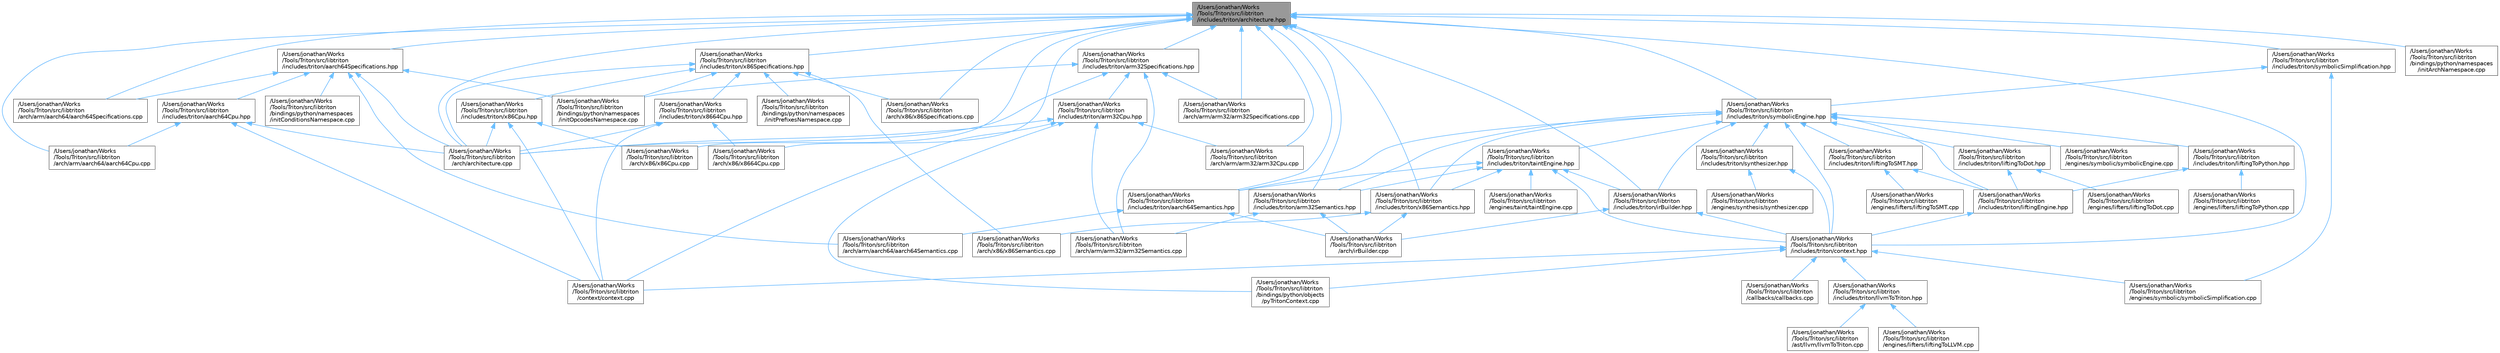 digraph "/Users/jonathan/Works/Tools/Triton/src/libtriton/includes/triton/architecture.hpp"
{
 // LATEX_PDF_SIZE
  bgcolor="transparent";
  edge [fontname=Helvetica,fontsize=10,labelfontname=Helvetica,labelfontsize=10];
  node [fontname=Helvetica,fontsize=10,shape=box,height=0.2,width=0.4];
  Node1 [label="/Users/jonathan/Works\l/Tools/Triton/src/libtriton\l/includes/triton/architecture.hpp",height=0.2,width=0.4,color="gray40", fillcolor="grey60", style="filled", fontcolor="black",tooltip=" "];
  Node1 -> Node2 [dir="back",color="steelblue1",style="solid"];
  Node2 [label="/Users/jonathan/Works\l/Tools/Triton/src/libtriton\l/arch/architecture.cpp",height=0.2,width=0.4,color="grey40", fillcolor="white", style="filled",URL="$architecture_8cpp.html",tooltip=" "];
  Node1 -> Node3 [dir="back",color="steelblue1",style="solid"];
  Node3 [label="/Users/jonathan/Works\l/Tools/Triton/src/libtriton\l/arch/arm/aarch64/aarch64Cpu.cpp",height=0.2,width=0.4,color="grey40", fillcolor="white", style="filled",URL="$aarch64Cpu_8cpp.html",tooltip=" "];
  Node1 -> Node4 [dir="back",color="steelblue1",style="solid"];
  Node4 [label="/Users/jonathan/Works\l/Tools/Triton/src/libtriton\l/arch/arm/aarch64/aarch64Specifications.cpp",height=0.2,width=0.4,color="grey40", fillcolor="white", style="filled",URL="$aarch64Specifications_8cpp.html",tooltip=" "];
  Node1 -> Node5 [dir="back",color="steelblue1",style="solid"];
  Node5 [label="/Users/jonathan/Works\l/Tools/Triton/src/libtriton\l/arch/arm/arm32/arm32Cpu.cpp",height=0.2,width=0.4,color="grey40", fillcolor="white", style="filled",URL="$arm32Cpu_8cpp.html",tooltip=" "];
  Node1 -> Node6 [dir="back",color="steelblue1",style="solid"];
  Node6 [label="/Users/jonathan/Works\l/Tools/Triton/src/libtriton\l/arch/arm/arm32/arm32Specifications.cpp",height=0.2,width=0.4,color="grey40", fillcolor="white", style="filled",URL="$arm32Specifications_8cpp.html",tooltip=" "];
  Node1 -> Node7 [dir="back",color="steelblue1",style="solid"];
  Node7 [label="/Users/jonathan/Works\l/Tools/Triton/src/libtriton\l/arch/x86/x8664Cpu.cpp",height=0.2,width=0.4,color="grey40", fillcolor="white", style="filled",URL="$x8664Cpu_8cpp.html",tooltip=" "];
  Node1 -> Node8 [dir="back",color="steelblue1",style="solid"];
  Node8 [label="/Users/jonathan/Works\l/Tools/Triton/src/libtriton\l/arch/x86/x86Cpu.cpp",height=0.2,width=0.4,color="grey40", fillcolor="white", style="filled",URL="$x86Cpu_8cpp.html",tooltip=" "];
  Node1 -> Node9 [dir="back",color="steelblue1",style="solid"];
  Node9 [label="/Users/jonathan/Works\l/Tools/Triton/src/libtriton\l/arch/x86/x86Specifications.cpp",height=0.2,width=0.4,color="grey40", fillcolor="white", style="filled",URL="$x86Specifications_8cpp.html",tooltip=" "];
  Node1 -> Node10 [dir="back",color="steelblue1",style="solid"];
  Node10 [label="/Users/jonathan/Works\l/Tools/Triton/src/libtriton\l/bindings/python/namespaces\l/initArchNamespace.cpp",height=0.2,width=0.4,color="grey40", fillcolor="white", style="filled",URL="$initArchNamespace_8cpp.html",tooltip=" "];
  Node1 -> Node11 [dir="back",color="steelblue1",style="solid"];
  Node11 [label="/Users/jonathan/Works\l/Tools/Triton/src/libtriton\l/includes/triton/aarch64Semantics.hpp",height=0.2,width=0.4,color="grey40", fillcolor="white", style="filled",URL="$aarch64Semantics_8hpp.html",tooltip=" "];
  Node11 -> Node12 [dir="back",color="steelblue1",style="solid"];
  Node12 [label="/Users/jonathan/Works\l/Tools/Triton/src/libtriton\l/arch/arm/aarch64/aarch64Semantics.cpp",height=0.2,width=0.4,color="grey40", fillcolor="white", style="filled",URL="$aarch64Semantics_8cpp.html",tooltip=" "];
  Node11 -> Node13 [dir="back",color="steelblue1",style="solid"];
  Node13 [label="/Users/jonathan/Works\l/Tools/Triton/src/libtriton\l/arch/irBuilder.cpp",height=0.2,width=0.4,color="grey40", fillcolor="white", style="filled",URL="$irBuilder_8cpp.html",tooltip=" "];
  Node1 -> Node14 [dir="back",color="steelblue1",style="solid"];
  Node14 [label="/Users/jonathan/Works\l/Tools/Triton/src/libtriton\l/includes/triton/aarch64Specifications.hpp",height=0.2,width=0.4,color="grey40", fillcolor="white", style="filled",URL="$aarch64Specifications_8hpp.html",tooltip=" "];
  Node14 -> Node2 [dir="back",color="steelblue1",style="solid"];
  Node14 -> Node12 [dir="back",color="steelblue1",style="solid"];
  Node14 -> Node4 [dir="back",color="steelblue1",style="solid"];
  Node14 -> Node15 [dir="back",color="steelblue1",style="solid"];
  Node15 [label="/Users/jonathan/Works\l/Tools/Triton/src/libtriton\l/bindings/python/namespaces\l/initConditionsNamespace.cpp",height=0.2,width=0.4,color="grey40", fillcolor="white", style="filled",URL="$initConditionsNamespace_8cpp.html",tooltip=" "];
  Node14 -> Node16 [dir="back",color="steelblue1",style="solid"];
  Node16 [label="/Users/jonathan/Works\l/Tools/Triton/src/libtriton\l/bindings/python/namespaces\l/initOpcodesNamespace.cpp",height=0.2,width=0.4,color="grey40", fillcolor="white", style="filled",URL="$initOpcodesNamespace_8cpp.html",tooltip=" "];
  Node14 -> Node17 [dir="back",color="steelblue1",style="solid"];
  Node17 [label="/Users/jonathan/Works\l/Tools/Triton/src/libtriton\l/includes/triton/aarch64Cpu.hpp",height=0.2,width=0.4,color="grey40", fillcolor="white", style="filled",URL="$aarch64Cpu_8hpp.html",tooltip=" "];
  Node17 -> Node2 [dir="back",color="steelblue1",style="solid"];
  Node17 -> Node3 [dir="back",color="steelblue1",style="solid"];
  Node17 -> Node18 [dir="back",color="steelblue1",style="solid"];
  Node18 [label="/Users/jonathan/Works\l/Tools/Triton/src/libtriton\l/context/context.cpp",height=0.2,width=0.4,color="grey40", fillcolor="white", style="filled",URL="$context_8cpp.html",tooltip=" "];
  Node1 -> Node19 [dir="back",color="steelblue1",style="solid"];
  Node19 [label="/Users/jonathan/Works\l/Tools/Triton/src/libtriton\l/includes/triton/arm32Semantics.hpp",height=0.2,width=0.4,color="grey40", fillcolor="white", style="filled",URL="$arm32Semantics_8hpp.html",tooltip=" "];
  Node19 -> Node20 [dir="back",color="steelblue1",style="solid"];
  Node20 [label="/Users/jonathan/Works\l/Tools/Triton/src/libtriton\l/arch/arm/arm32/arm32Semantics.cpp",height=0.2,width=0.4,color="grey40", fillcolor="white", style="filled",URL="$arm32Semantics_8cpp.html",tooltip=" "];
  Node19 -> Node13 [dir="back",color="steelblue1",style="solid"];
  Node1 -> Node21 [dir="back",color="steelblue1",style="solid"];
  Node21 [label="/Users/jonathan/Works\l/Tools/Triton/src/libtriton\l/includes/triton/arm32Specifications.hpp",height=0.2,width=0.4,color="grey40", fillcolor="white", style="filled",URL="$arm32Specifications_8hpp.html",tooltip=" "];
  Node21 -> Node2 [dir="back",color="steelblue1",style="solid"];
  Node21 -> Node20 [dir="back",color="steelblue1",style="solid"];
  Node21 -> Node6 [dir="back",color="steelblue1",style="solid"];
  Node21 -> Node16 [dir="back",color="steelblue1",style="solid"];
  Node21 -> Node22 [dir="back",color="steelblue1",style="solid"];
  Node22 [label="/Users/jonathan/Works\l/Tools/Triton/src/libtriton\l/includes/triton/arm32Cpu.hpp",height=0.2,width=0.4,color="grey40", fillcolor="white", style="filled",URL="$arm32Cpu_8hpp.html",tooltip=" "];
  Node22 -> Node2 [dir="back",color="steelblue1",style="solid"];
  Node22 -> Node5 [dir="back",color="steelblue1",style="solid"];
  Node22 -> Node20 [dir="back",color="steelblue1",style="solid"];
  Node22 -> Node23 [dir="back",color="steelblue1",style="solid"];
  Node23 [label="/Users/jonathan/Works\l/Tools/Triton/src/libtriton\l/bindings/python/objects\l/pyTritonContext.cpp",height=0.2,width=0.4,color="grey40", fillcolor="white", style="filled",URL="$pyTritonContext_8cpp.html",tooltip=" "];
  Node22 -> Node18 [dir="back",color="steelblue1",style="solid"];
  Node1 -> Node24 [dir="back",color="steelblue1",style="solid"];
  Node24 [label="/Users/jonathan/Works\l/Tools/Triton/src/libtriton\l/includes/triton/context.hpp",height=0.2,width=0.4,color="grey40", fillcolor="white", style="filled",URL="$context_8hpp.html",tooltip=" "];
  Node24 -> Node23 [dir="back",color="steelblue1",style="solid"];
  Node24 -> Node25 [dir="back",color="steelblue1",style="solid"];
  Node25 [label="/Users/jonathan/Works\l/Tools/Triton/src/libtriton\l/callbacks/callbacks.cpp",height=0.2,width=0.4,color="grey40", fillcolor="white", style="filled",URL="$callbacks_8cpp.html",tooltip=" "];
  Node24 -> Node18 [dir="back",color="steelblue1",style="solid"];
  Node24 -> Node26 [dir="back",color="steelblue1",style="solid"];
  Node26 [label="/Users/jonathan/Works\l/Tools/Triton/src/libtriton\l/engines/symbolic/symbolicSimplification.cpp",height=0.2,width=0.4,color="grey40", fillcolor="white", style="filled",URL="$symbolicSimplification_8cpp.html",tooltip=" "];
  Node24 -> Node27 [dir="back",color="steelblue1",style="solid"];
  Node27 [label="/Users/jonathan/Works\l/Tools/Triton/src/libtriton\l/includes/triton/llvmToTriton.hpp",height=0.2,width=0.4,color="grey40", fillcolor="white", style="filled",URL="$llvmToTriton_8hpp.html",tooltip=" "];
  Node27 -> Node28 [dir="back",color="steelblue1",style="solid"];
  Node28 [label="/Users/jonathan/Works\l/Tools/Triton/src/libtriton\l/ast/llvm/llvmToTriton.cpp",height=0.2,width=0.4,color="grey40", fillcolor="white", style="filled",URL="$llvmToTriton_8cpp.html",tooltip=" "];
  Node27 -> Node29 [dir="back",color="steelblue1",style="solid"];
  Node29 [label="/Users/jonathan/Works\l/Tools/Triton/src/libtriton\l/engines/lifters/liftingToLLVM.cpp",height=0.2,width=0.4,color="grey40", fillcolor="white", style="filled",URL="$liftingToLLVM_8cpp.html",tooltip=" "];
  Node1 -> Node30 [dir="back",color="steelblue1",style="solid"];
  Node30 [label="/Users/jonathan/Works\l/Tools/Triton/src/libtriton\l/includes/triton/irBuilder.hpp",height=0.2,width=0.4,color="grey40", fillcolor="white", style="filled",URL="$irBuilder_8hpp.html",tooltip=" "];
  Node30 -> Node13 [dir="back",color="steelblue1",style="solid"];
  Node30 -> Node24 [dir="back",color="steelblue1",style="solid"];
  Node1 -> Node31 [dir="back",color="steelblue1",style="solid"];
  Node31 [label="/Users/jonathan/Works\l/Tools/Triton/src/libtriton\l/includes/triton/symbolicEngine.hpp",height=0.2,width=0.4,color="grey40", fillcolor="white", style="filled",URL="$symbolicEngine_8hpp.html",tooltip=" "];
  Node31 -> Node32 [dir="back",color="steelblue1",style="solid"];
  Node32 [label="/Users/jonathan/Works\l/Tools/Triton/src/libtriton\l/engines/symbolic/symbolicEngine.cpp",height=0.2,width=0.4,color="grey40", fillcolor="white", style="filled",URL="$symbolicEngine_8cpp.html",tooltip=" "];
  Node31 -> Node11 [dir="back",color="steelblue1",style="solid"];
  Node31 -> Node19 [dir="back",color="steelblue1",style="solid"];
  Node31 -> Node24 [dir="back",color="steelblue1",style="solid"];
  Node31 -> Node30 [dir="back",color="steelblue1",style="solid"];
  Node31 -> Node33 [dir="back",color="steelblue1",style="solid"];
  Node33 [label="/Users/jonathan/Works\l/Tools/Triton/src/libtriton\l/includes/triton/liftingEngine.hpp",height=0.2,width=0.4,color="grey40", fillcolor="white", style="filled",URL="$liftingEngine_8hpp.html",tooltip=" "];
  Node33 -> Node24 [dir="back",color="steelblue1",style="solid"];
  Node31 -> Node34 [dir="back",color="steelblue1",style="solid"];
  Node34 [label="/Users/jonathan/Works\l/Tools/Triton/src/libtriton\l/includes/triton/liftingToDot.hpp",height=0.2,width=0.4,color="grey40", fillcolor="white", style="filled",URL="$liftingToDot_8hpp.html",tooltip=" "];
  Node34 -> Node35 [dir="back",color="steelblue1",style="solid"];
  Node35 [label="/Users/jonathan/Works\l/Tools/Triton/src/libtriton\l/engines/lifters/liftingToDot.cpp",height=0.2,width=0.4,color="grey40", fillcolor="white", style="filled",URL="$liftingToDot_8cpp.html",tooltip=" "];
  Node34 -> Node33 [dir="back",color="steelblue1",style="solid"];
  Node31 -> Node36 [dir="back",color="steelblue1",style="solid"];
  Node36 [label="/Users/jonathan/Works\l/Tools/Triton/src/libtriton\l/includes/triton/liftingToPython.hpp",height=0.2,width=0.4,color="grey40", fillcolor="white", style="filled",URL="$liftingToPython_8hpp.html",tooltip=" "];
  Node36 -> Node37 [dir="back",color="steelblue1",style="solid"];
  Node37 [label="/Users/jonathan/Works\l/Tools/Triton/src/libtriton\l/engines/lifters/liftingToPython.cpp",height=0.2,width=0.4,color="grey40", fillcolor="white", style="filled",URL="$liftingToPython_8cpp.html",tooltip=" "];
  Node36 -> Node33 [dir="back",color="steelblue1",style="solid"];
  Node31 -> Node38 [dir="back",color="steelblue1",style="solid"];
  Node38 [label="/Users/jonathan/Works\l/Tools/Triton/src/libtriton\l/includes/triton/liftingToSMT.hpp",height=0.2,width=0.4,color="grey40", fillcolor="white", style="filled",URL="$liftingToSMT_8hpp.html",tooltip=" "];
  Node38 -> Node39 [dir="back",color="steelblue1",style="solid"];
  Node39 [label="/Users/jonathan/Works\l/Tools/Triton/src/libtriton\l/engines/lifters/liftingToSMT.cpp",height=0.2,width=0.4,color="grey40", fillcolor="white", style="filled",URL="$liftingToSMT_8cpp.html",tooltip=" "];
  Node38 -> Node33 [dir="back",color="steelblue1",style="solid"];
  Node31 -> Node40 [dir="back",color="steelblue1",style="solid"];
  Node40 [label="/Users/jonathan/Works\l/Tools/Triton/src/libtriton\l/includes/triton/synthesizer.hpp",height=0.2,width=0.4,color="grey40", fillcolor="white", style="filled",URL="$synthesizer_8hpp.html",tooltip=" "];
  Node40 -> Node41 [dir="back",color="steelblue1",style="solid"];
  Node41 [label="/Users/jonathan/Works\l/Tools/Triton/src/libtriton\l/engines/synthesis/synthesizer.cpp",height=0.2,width=0.4,color="grey40", fillcolor="white", style="filled",URL="$synthesizer_8cpp.html",tooltip=" "];
  Node40 -> Node24 [dir="back",color="steelblue1",style="solid"];
  Node31 -> Node42 [dir="back",color="steelblue1",style="solid"];
  Node42 [label="/Users/jonathan/Works\l/Tools/Triton/src/libtriton\l/includes/triton/taintEngine.hpp",height=0.2,width=0.4,color="grey40", fillcolor="white", style="filled",URL="$taintEngine_8hpp.html",tooltip=" "];
  Node42 -> Node43 [dir="back",color="steelblue1",style="solid"];
  Node43 [label="/Users/jonathan/Works\l/Tools/Triton/src/libtriton\l/engines/taint/taintEngine.cpp",height=0.2,width=0.4,color="grey40", fillcolor="white", style="filled",URL="$taintEngine_8cpp.html",tooltip=" "];
  Node42 -> Node11 [dir="back",color="steelblue1",style="solid"];
  Node42 -> Node19 [dir="back",color="steelblue1",style="solid"];
  Node42 -> Node24 [dir="back",color="steelblue1",style="solid"];
  Node42 -> Node30 [dir="back",color="steelblue1",style="solid"];
  Node42 -> Node44 [dir="back",color="steelblue1",style="solid"];
  Node44 [label="/Users/jonathan/Works\l/Tools/Triton/src/libtriton\l/includes/triton/x86Semantics.hpp",height=0.2,width=0.4,color="grey40", fillcolor="white", style="filled",URL="$x86Semantics_8hpp.html",tooltip=" "];
  Node44 -> Node13 [dir="back",color="steelblue1",style="solid"];
  Node44 -> Node45 [dir="back",color="steelblue1",style="solid"];
  Node45 [label="/Users/jonathan/Works\l/Tools/Triton/src/libtriton\l/arch/x86/x86Semantics.cpp",height=0.2,width=0.4,color="grey40", fillcolor="white", style="filled",URL="$x86Semantics_8cpp.html",tooltip=" "];
  Node31 -> Node44 [dir="back",color="steelblue1",style="solid"];
  Node1 -> Node46 [dir="back",color="steelblue1",style="solid"];
  Node46 [label="/Users/jonathan/Works\l/Tools/Triton/src/libtriton\l/includes/triton/symbolicSimplification.hpp",height=0.2,width=0.4,color="grey40", fillcolor="white", style="filled",URL="$symbolicSimplification_8hpp.html",tooltip=" "];
  Node46 -> Node26 [dir="back",color="steelblue1",style="solid"];
  Node46 -> Node31 [dir="back",color="steelblue1",style="solid"];
  Node1 -> Node44 [dir="back",color="steelblue1",style="solid"];
  Node1 -> Node47 [dir="back",color="steelblue1",style="solid"];
  Node47 [label="/Users/jonathan/Works\l/Tools/Triton/src/libtriton\l/includes/triton/x86Specifications.hpp",height=0.2,width=0.4,color="grey40", fillcolor="white", style="filled",URL="$x86Specifications_8hpp.html",tooltip=" "];
  Node47 -> Node2 [dir="back",color="steelblue1",style="solid"];
  Node47 -> Node45 [dir="back",color="steelblue1",style="solid"];
  Node47 -> Node9 [dir="back",color="steelblue1",style="solid"];
  Node47 -> Node16 [dir="back",color="steelblue1",style="solid"];
  Node47 -> Node48 [dir="back",color="steelblue1",style="solid"];
  Node48 [label="/Users/jonathan/Works\l/Tools/Triton/src/libtriton\l/bindings/python/namespaces\l/initPrefixesNamespace.cpp",height=0.2,width=0.4,color="grey40", fillcolor="white", style="filled",URL="$initPrefixesNamespace_8cpp.html",tooltip=" "];
  Node47 -> Node49 [dir="back",color="steelblue1",style="solid"];
  Node49 [label="/Users/jonathan/Works\l/Tools/Triton/src/libtriton\l/includes/triton/x8664Cpu.hpp",height=0.2,width=0.4,color="grey40", fillcolor="white", style="filled",URL="$x8664Cpu_8hpp.html",tooltip=" "];
  Node49 -> Node2 [dir="back",color="steelblue1",style="solid"];
  Node49 -> Node7 [dir="back",color="steelblue1",style="solid"];
  Node49 -> Node18 [dir="back",color="steelblue1",style="solid"];
  Node47 -> Node50 [dir="back",color="steelblue1",style="solid"];
  Node50 [label="/Users/jonathan/Works\l/Tools/Triton/src/libtriton\l/includes/triton/x86Cpu.hpp",height=0.2,width=0.4,color="grey40", fillcolor="white", style="filled",URL="$x86Cpu_8hpp.html",tooltip=" "];
  Node50 -> Node2 [dir="back",color="steelblue1",style="solid"];
  Node50 -> Node8 [dir="back",color="steelblue1",style="solid"];
  Node50 -> Node18 [dir="back",color="steelblue1",style="solid"];
}
